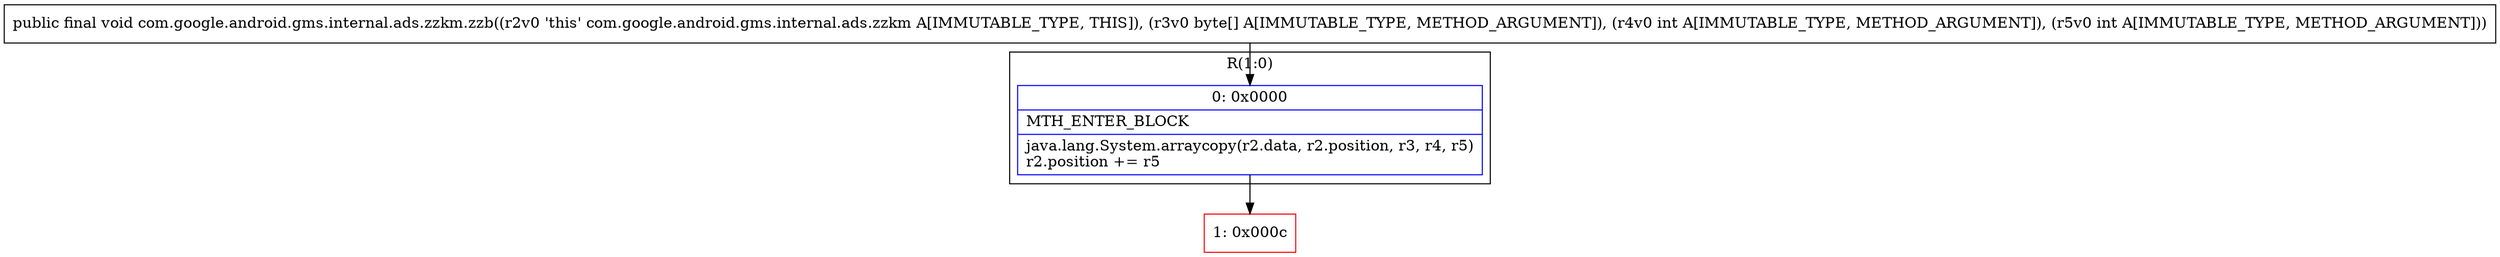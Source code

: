 digraph "CFG forcom.google.android.gms.internal.ads.zzkm.zzb([BII)V" {
subgraph cluster_Region_302351366 {
label = "R(1:0)";
node [shape=record,color=blue];
Node_0 [shape=record,label="{0\:\ 0x0000|MTH_ENTER_BLOCK\l|java.lang.System.arraycopy(r2.data, r2.position, r3, r4, r5)\lr2.position += r5\l}"];
}
Node_1 [shape=record,color=red,label="{1\:\ 0x000c}"];
MethodNode[shape=record,label="{public final void com.google.android.gms.internal.ads.zzkm.zzb((r2v0 'this' com.google.android.gms.internal.ads.zzkm A[IMMUTABLE_TYPE, THIS]), (r3v0 byte[] A[IMMUTABLE_TYPE, METHOD_ARGUMENT]), (r4v0 int A[IMMUTABLE_TYPE, METHOD_ARGUMENT]), (r5v0 int A[IMMUTABLE_TYPE, METHOD_ARGUMENT])) }"];
MethodNode -> Node_0;
Node_0 -> Node_1;
}


